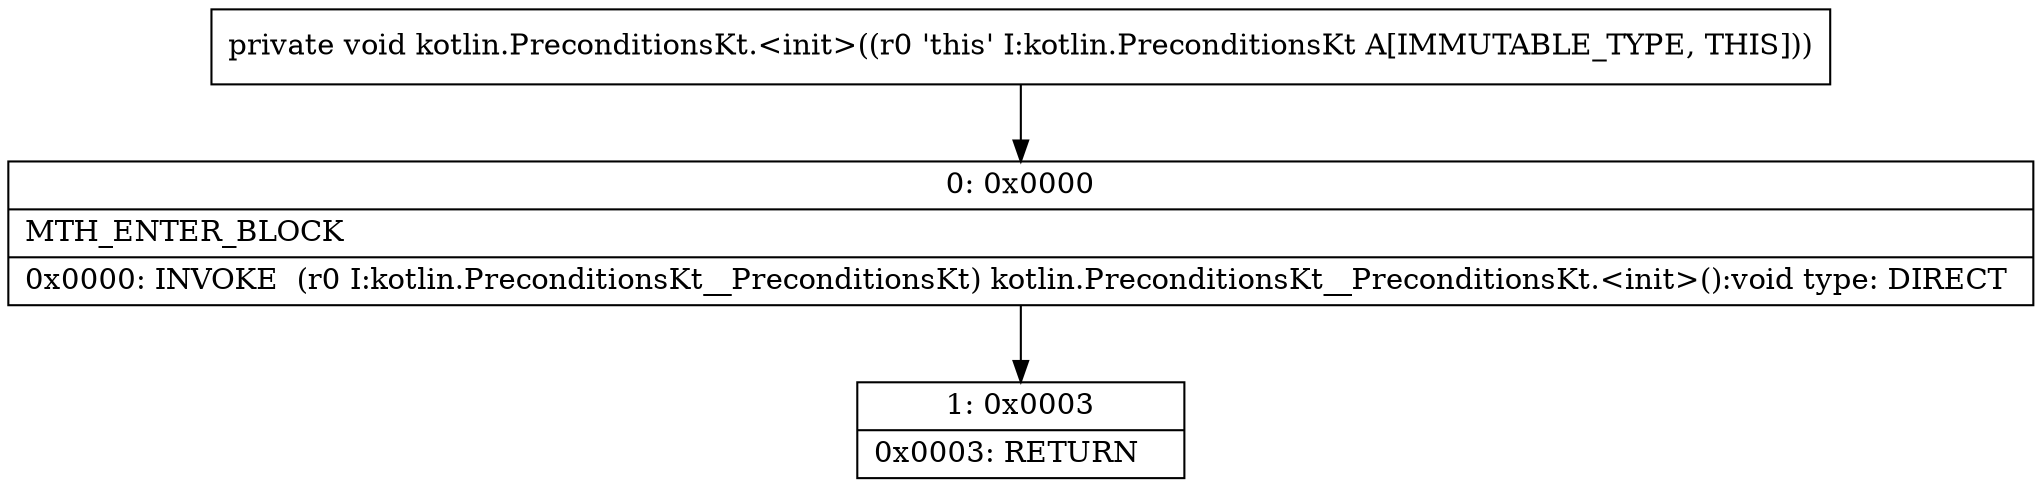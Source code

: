 digraph "CFG forkotlin.PreconditionsKt.\<init\>()V" {
Node_0 [shape=record,label="{0\:\ 0x0000|MTH_ENTER_BLOCK\l|0x0000: INVOKE  (r0 I:kotlin.PreconditionsKt__PreconditionsKt) kotlin.PreconditionsKt__PreconditionsKt.\<init\>():void type: DIRECT \l}"];
Node_1 [shape=record,label="{1\:\ 0x0003|0x0003: RETURN   \l}"];
MethodNode[shape=record,label="{private void kotlin.PreconditionsKt.\<init\>((r0 'this' I:kotlin.PreconditionsKt A[IMMUTABLE_TYPE, THIS])) }"];
MethodNode -> Node_0;
Node_0 -> Node_1;
}

